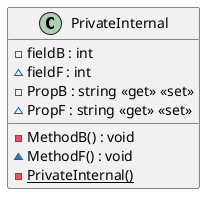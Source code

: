 @startuml PrivateInternal
class PrivateInternal  {
    - fieldB : int
    ~ fieldF : int
    - PropB : string <<get>> <<set>>
    ~ PropF : string <<get>> <<set>>
    - MethodB() : void
    ~ MethodF() : void
    - {static} PrivateInternal()
}
@enduml
